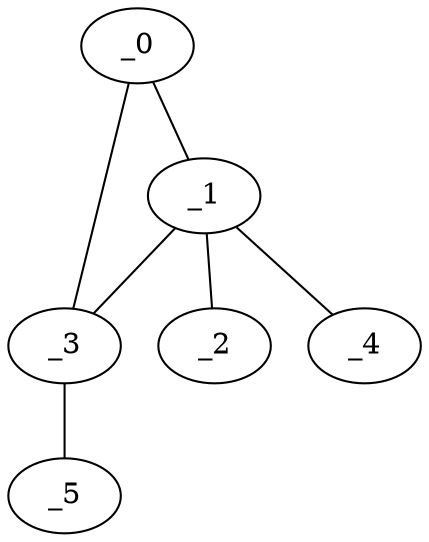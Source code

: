 graph YP1_0073 {
	_0	 [x="0.902897",
		y="2.69063"];
	_1	 [x="1.51",
		y="2.01"];
	_0 -- _1;
	_3	 [x="2.52",
		y="3.01"];
	_0 -- _3;
	_2	 [x="1.56012",
		y="0.652005"];
	_1 -- _2;
	_1 -- _3;
	_4	 [x="2.60495",
		y="2.61839"];
	_1 -- _4;
	_5	 [x="2.31426",
		y="2.39212"];
	_3 -- _5;
}
